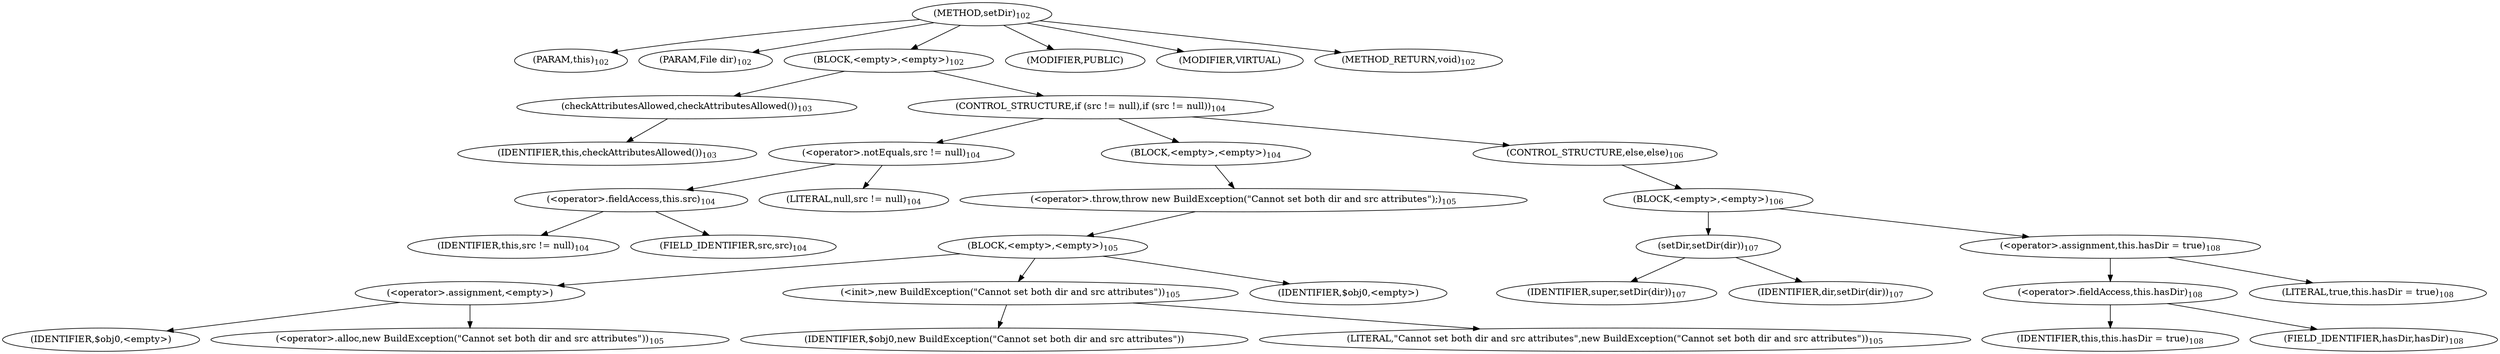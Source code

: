 digraph "setDir" {  
"356" [label = <(METHOD,setDir)<SUB>102</SUB>> ]
"10" [label = <(PARAM,this)<SUB>102</SUB>> ]
"357" [label = <(PARAM,File dir)<SUB>102</SUB>> ]
"358" [label = <(BLOCK,&lt;empty&gt;,&lt;empty&gt;)<SUB>102</SUB>> ]
"359" [label = <(checkAttributesAllowed,checkAttributesAllowed())<SUB>103</SUB>> ]
"9" [label = <(IDENTIFIER,this,checkAttributesAllowed())<SUB>103</SUB>> ]
"360" [label = <(CONTROL_STRUCTURE,if (src != null),if (src != null))<SUB>104</SUB>> ]
"361" [label = <(&lt;operator&gt;.notEquals,src != null)<SUB>104</SUB>> ]
"362" [label = <(&lt;operator&gt;.fieldAccess,this.src)<SUB>104</SUB>> ]
"363" [label = <(IDENTIFIER,this,src != null)<SUB>104</SUB>> ]
"364" [label = <(FIELD_IDENTIFIER,src,src)<SUB>104</SUB>> ]
"365" [label = <(LITERAL,null,src != null)<SUB>104</SUB>> ]
"366" [label = <(BLOCK,&lt;empty&gt;,&lt;empty&gt;)<SUB>104</SUB>> ]
"367" [label = <(&lt;operator&gt;.throw,throw new BuildException(&quot;Cannot set both dir and src attributes&quot;);)<SUB>105</SUB>> ]
"368" [label = <(BLOCK,&lt;empty&gt;,&lt;empty&gt;)<SUB>105</SUB>> ]
"369" [label = <(&lt;operator&gt;.assignment,&lt;empty&gt;)> ]
"370" [label = <(IDENTIFIER,$obj0,&lt;empty&gt;)> ]
"371" [label = <(&lt;operator&gt;.alloc,new BuildException(&quot;Cannot set both dir and src attributes&quot;))<SUB>105</SUB>> ]
"372" [label = <(&lt;init&gt;,new BuildException(&quot;Cannot set both dir and src attributes&quot;))<SUB>105</SUB>> ]
"373" [label = <(IDENTIFIER,$obj0,new BuildException(&quot;Cannot set both dir and src attributes&quot;))> ]
"374" [label = <(LITERAL,&quot;Cannot set both dir and src attributes&quot;,new BuildException(&quot;Cannot set both dir and src attributes&quot;))<SUB>105</SUB>> ]
"375" [label = <(IDENTIFIER,$obj0,&lt;empty&gt;)> ]
"376" [label = <(CONTROL_STRUCTURE,else,else)<SUB>106</SUB>> ]
"377" [label = <(BLOCK,&lt;empty&gt;,&lt;empty&gt;)<SUB>106</SUB>> ]
"378" [label = <(setDir,setDir(dir))<SUB>107</SUB>> ]
"379" [label = <(IDENTIFIER,super,setDir(dir))<SUB>107</SUB>> ]
"380" [label = <(IDENTIFIER,dir,setDir(dir))<SUB>107</SUB>> ]
"381" [label = <(&lt;operator&gt;.assignment,this.hasDir = true)<SUB>108</SUB>> ]
"382" [label = <(&lt;operator&gt;.fieldAccess,this.hasDir)<SUB>108</SUB>> ]
"383" [label = <(IDENTIFIER,this,this.hasDir = true)<SUB>108</SUB>> ]
"384" [label = <(FIELD_IDENTIFIER,hasDir,hasDir)<SUB>108</SUB>> ]
"385" [label = <(LITERAL,true,this.hasDir = true)<SUB>108</SUB>> ]
"386" [label = <(MODIFIER,PUBLIC)> ]
"387" [label = <(MODIFIER,VIRTUAL)> ]
"388" [label = <(METHOD_RETURN,void)<SUB>102</SUB>> ]
  "356" -> "10" 
  "356" -> "357" 
  "356" -> "358" 
  "356" -> "386" 
  "356" -> "387" 
  "356" -> "388" 
  "358" -> "359" 
  "358" -> "360" 
  "359" -> "9" 
  "360" -> "361" 
  "360" -> "366" 
  "360" -> "376" 
  "361" -> "362" 
  "361" -> "365" 
  "362" -> "363" 
  "362" -> "364" 
  "366" -> "367" 
  "367" -> "368" 
  "368" -> "369" 
  "368" -> "372" 
  "368" -> "375" 
  "369" -> "370" 
  "369" -> "371" 
  "372" -> "373" 
  "372" -> "374" 
  "376" -> "377" 
  "377" -> "378" 
  "377" -> "381" 
  "378" -> "379" 
  "378" -> "380" 
  "381" -> "382" 
  "381" -> "385" 
  "382" -> "383" 
  "382" -> "384" 
}
